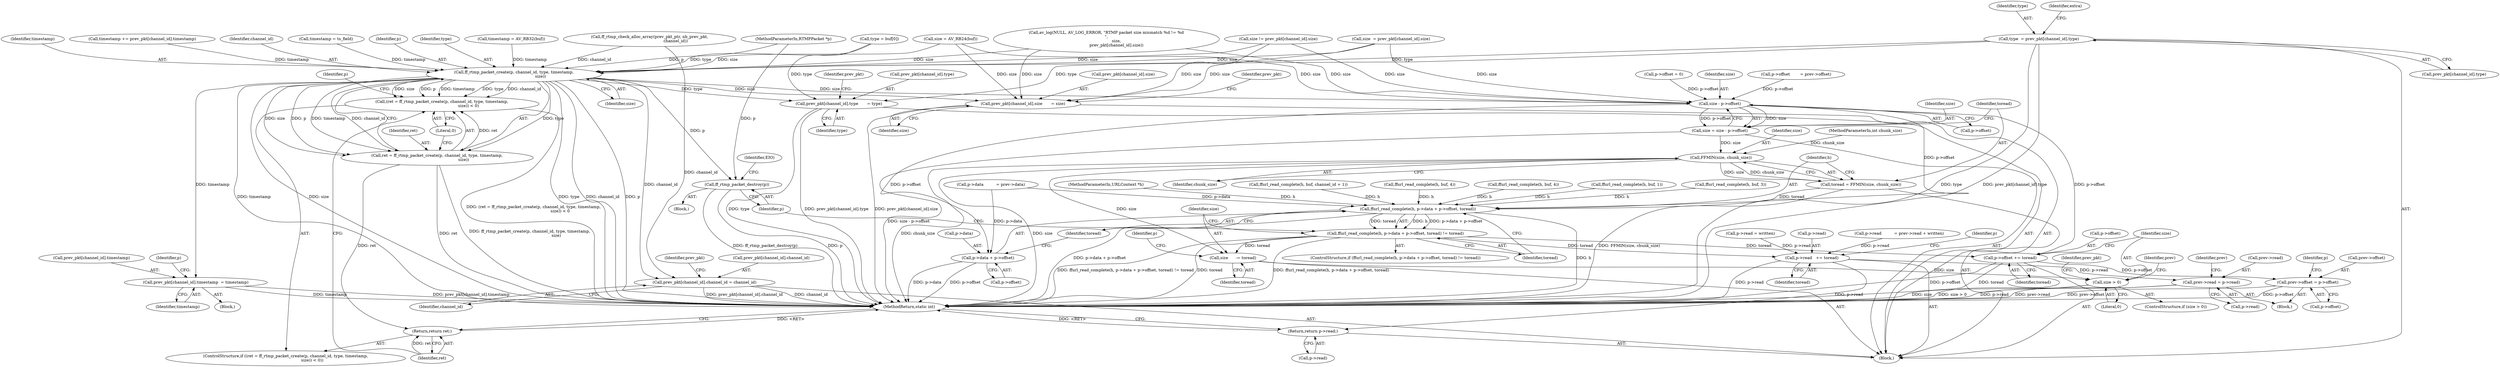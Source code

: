 digraph "0_FFmpeg_7d57ca4d9a75562fa32e40766211de150f8b3ee7@array" {
"1000193" [label="(Call,type  = prev_pkt[channel_id].type)"];
"1000386" [label="(Call,ff_rtmp_packet_create(p, channel_id, type, timestamp,\n                                          size))"];
"1000383" [label="(Call,(ret = ff_rtmp_packet_create(p, channel_id, type, timestamp,\n                                          size)) < 0)"];
"1000384" [label="(Call,ret = ff_rtmp_packet_create(p, channel_id, type, timestamp,\n                                          size))"];
"1000393" [label="(Return,return ret;)"];
"1000412" [label="(Call,prev_pkt[channel_id].timestamp  = timestamp)"];
"1000503" [label="(Call,prev_pkt[channel_id].channel_id = channel_id)"];
"1000510" [label="(Call,prev_pkt[channel_id].type       = type)"];
"1000517" [label="(Call,prev_pkt[channel_id].size       = size)"];
"1000533" [label="(Call,size - p->offset)"];
"1000531" [label="(Call,size = size - p->offset)"];
"1000540" [label="(Call,FFMIN(size, chunk_size))"];
"1000538" [label="(Call,toread = FFMIN(size, chunk_size))"];
"1000545" [label="(Call,ffurl_read_complete(h, p->data + p->offset, toread))"];
"1000544" [label="(Call,ffurl_read_complete(h, p->data + p->offset, toread) != toread)"];
"1000562" [label="(Call,size      -= toread)"];
"1000576" [label="(Call,size > 0)"];
"1000565" [label="(Call,p->read   += toread)"];
"1000594" [label="(Call,prev->read = p->read)"];
"1000623" [label="(Return,return p->read;)"];
"1000570" [label="(Call,p->offset += toread)"];
"1000601" [label="(Call,prev->offset = p->offset)"];
"1000547" [label="(Call,p->data + p->offset)"];
"1000557" [label="(Call,ff_rtmp_packet_destroy(p))"];
"1000503" [label="(Call,prev_pkt[channel_id].channel_id = channel_id)"];
"1000513" [label="(Identifier,prev_pkt)"];
"1000400" [label="(Call,p->offset = 0)"];
"1000195" [label="(Call,prev_pkt[channel_id].type)"];
"1000598" [label="(Call,p->read)"];
"1000538" [label="(Call,toread = FFMIN(size, chunk_size))"];
"1000397" [label="(Identifier,p)"];
"1000565" [label="(Call,p->read   += toread)"];
"1000389" [label="(Identifier,type)"];
"1000603" [label="(Identifier,prev)"];
"1000541" [label="(Identifier,size)"];
"1000572" [label="(Identifier,p)"];
"1000578" [label="(Literal,0)"];
"1000510" [label="(Call,prev_pkt[channel_id].type       = type)"];
"1000265" [label="(Call,ffurl_read_complete(h, buf, 1))"];
"1000558" [label="(Identifier,p)"];
"1000111" [label="(Block,)"];
"1000386" [label="(Call,ff_rtmp_packet_create(p, channel_id, type, timestamp,\n                                          size))"];
"1000563" [label="(Identifier,size)"];
"1000548" [label="(Call,p->data)"];
"1000567" [label="(Identifier,p)"];
"1000534" [label="(Identifier,size)"];
"1000106" [label="(MethodParameterIn,RTMPPacket *p)"];
"1000516" [label="(Identifier,type)"];
"1000533" [label="(Call,size - p->offset)"];
"1000518" [label="(Call,prev_pkt[channel_id].size)"];
"1000511" [label="(Call,prev_pkt[channel_id].type)"];
"1000579" [label="(Block,)"];
"1000390" [label="(Identifier,timestamp)"];
"1000623" [label="(Return,return p->read;)"];
"1000186" [label="(Call,size  = prev_pkt[channel_id].size)"];
"1000547" [label="(Call,p->data + p->offset)"];
"1000545" [label="(Call,ffurl_read_complete(h, p->data + p->offset, toread))"];
"1000383" [label="(Call,(ret = ff_rtmp_packet_create(p, channel_id, type, timestamp,\n                                          size)) < 0)"];
"1000569" [label="(Identifier,toread)"];
"1000561" [label="(Identifier,EIO)"];
"1000384" [label="(Call,ret = ff_rtmp_packet_create(p, channel_id, type, timestamp,\n                                          size))"];
"1000564" [label="(Identifier,toread)"];
"1000605" [label="(Call,p->offset)"];
"1000562" [label="(Call,size      -= toread)"];
"1000330" [label="(Call,timestamp += prev_pkt[channel_id].timestamp)"];
"1000393" [label="(Return,return ret;)"];
"1000226" [label="(Call,ffurl_read_complete(h, buf, 3))"];
"1000194" [label="(Identifier,type)"];
"1000575" [label="(ControlStructure,if (size > 0))"];
"1000543" [label="(ControlStructure,if (ffurl_read_complete(h, p->data + p->offset, toread) != toread))"];
"1000470" [label="(Call,p->offset        = prev->offset)"];
"1000412" [label="(Call,prev_pkt[channel_id].timestamp  = timestamp)"];
"1000344" [label="(Call,size != prev_pkt[channel_id].size)"];
"1000175" [label="(Call,ff_rtmp_check_alloc_array(prev_pkt_ptr, nb_prev_pkt,\n                                         channel_id))"];
"1000388" [label="(Identifier,channel_id)"];
"1000381" [label="(Block,)"];
"1000107" [label="(MethodParameterIn,int chunk_size)"];
"1000554" [label="(Identifier,toread)"];
"1000595" [label="(Call,prev->read)"];
"1000551" [label="(Call,p->offset)"];
"1000527" [label="(Identifier,prev_pkt)"];
"1000594" [label="(Call,prev->read = p->read)"];
"1000105" [label="(MethodParameterIn,URLContext *h)"];
"1000601" [label="(Call,prev->offset = p->offset)"];
"1000556" [label="(Block,)"];
"1000523" [label="(Identifier,size)"];
"1000602" [label="(Call,prev->offset)"];
"1000392" [label="(Literal,0)"];
"1000201" [label="(Identifier,extra)"];
"1000323" [label="(Call,timestamp = ts_field)"];
"1000540" [label="(Call,FFMIN(size, chunk_size))"];
"1000520" [label="(Identifier,prev_pkt)"];
"1000577" [label="(Identifier,size)"];
"1000395" [label="(Call,p->read = written)"];
"1000148" [label="(Call,ffurl_read_complete(h, buf, channel_id + 1))"];
"1000542" [label="(Identifier,chunk_size)"];
"1000391" [label="(Identifier,size)"];
"1000555" [label="(Identifier,toread)"];
"1000385" [label="(Identifier,ret)"];
"1000428" [label="(Call,p->data          = prev->data)"];
"1000624" [label="(Call,p->read)"];
"1000571" [label="(Call,p->offset)"];
"1000566" [label="(Call,p->read)"];
"1000627" [label="(MethodReturn,static int)"];
"1000535" [label="(Call,p->offset)"];
"1000309" [label="(Call,ffurl_read_complete(h, buf, 4))"];
"1000544" [label="(Call,ffurl_read_complete(h, p->data + p->offset, toread) != toread)"];
"1000570" [label="(Call,p->offset += toread)"];
"1000387" [label="(Identifier,p)"];
"1000557" [label="(Call,ff_rtmp_packet_destroy(p))"];
"1000418" [label="(Identifier,timestamp)"];
"1000352" [label="(Call,av_log(NULL, AV_LOG_ERROR, \"RTMP packet size mismatch %d != %d\n\",\n                size,\n                prev_pkt[channel_id].size))"];
"1000539" [label="(Identifier,toread)"];
"1000531" [label="(Call,size = size - p->offset)"];
"1000413" [label="(Call,prev_pkt[channel_id].timestamp)"];
"1000610" [label="(Identifier,p)"];
"1000275" [label="(Call,type = buf[0])"];
"1000317" [label="(Call,timestamp = AV_RB32(buf))"];
"1000394" [label="(Identifier,ret)"];
"1000532" [label="(Identifier,size)"];
"1000382" [label="(ControlStructure,if ((ret = ff_rtmp_packet_create(p, channel_id, type, timestamp,\n                                          size)) < 0))"];
"1000500" [label="(Identifier,p)"];
"1000582" [label="(Identifier,prev)"];
"1000574" [label="(Identifier,toread)"];
"1000619" [label="(Identifier,prev_pkt)"];
"1000287" [label="(Call,ffurl_read_complete(h, buf, 4))"];
"1000509" [label="(Identifier,channel_id)"];
"1000504" [label="(Call,prev_pkt[channel_id].channel_id)"];
"1000546" [label="(Identifier,h)"];
"1000576" [label="(Call,size > 0)"];
"1000259" [label="(Call,size = AV_RB24(buf))"];
"1000477" [label="(Call,p->read          = prev->read + written)"];
"1000193" [label="(Call,type  = prev_pkt[channel_id].type)"];
"1000517" [label="(Call,prev_pkt[channel_id].size       = size)"];
"1000193" -> "1000111"  [label="AST: "];
"1000193" -> "1000195"  [label="CFG: "];
"1000194" -> "1000193"  [label="AST: "];
"1000195" -> "1000193"  [label="AST: "];
"1000201" -> "1000193"  [label="CFG: "];
"1000193" -> "1000627"  [label="DDG: type"];
"1000193" -> "1000627"  [label="DDG: prev_pkt[channel_id].type"];
"1000193" -> "1000386"  [label="DDG: type"];
"1000193" -> "1000510"  [label="DDG: type"];
"1000386" -> "1000384"  [label="AST: "];
"1000386" -> "1000391"  [label="CFG: "];
"1000387" -> "1000386"  [label="AST: "];
"1000388" -> "1000386"  [label="AST: "];
"1000389" -> "1000386"  [label="AST: "];
"1000390" -> "1000386"  [label="AST: "];
"1000391" -> "1000386"  [label="AST: "];
"1000384" -> "1000386"  [label="CFG: "];
"1000386" -> "1000627"  [label="DDG: type"];
"1000386" -> "1000627"  [label="DDG: channel_id"];
"1000386" -> "1000627"  [label="DDG: p"];
"1000386" -> "1000627"  [label="DDG: timestamp"];
"1000386" -> "1000627"  [label="DDG: size"];
"1000386" -> "1000383"  [label="DDG: type"];
"1000386" -> "1000383"  [label="DDG: channel_id"];
"1000386" -> "1000383"  [label="DDG: size"];
"1000386" -> "1000383"  [label="DDG: p"];
"1000386" -> "1000383"  [label="DDG: timestamp"];
"1000386" -> "1000384"  [label="DDG: type"];
"1000386" -> "1000384"  [label="DDG: channel_id"];
"1000386" -> "1000384"  [label="DDG: size"];
"1000386" -> "1000384"  [label="DDG: p"];
"1000386" -> "1000384"  [label="DDG: timestamp"];
"1000106" -> "1000386"  [label="DDG: p"];
"1000175" -> "1000386"  [label="DDG: channel_id"];
"1000275" -> "1000386"  [label="DDG: type"];
"1000330" -> "1000386"  [label="DDG: timestamp"];
"1000317" -> "1000386"  [label="DDG: timestamp"];
"1000323" -> "1000386"  [label="DDG: timestamp"];
"1000186" -> "1000386"  [label="DDG: size"];
"1000344" -> "1000386"  [label="DDG: size"];
"1000352" -> "1000386"  [label="DDG: size"];
"1000259" -> "1000386"  [label="DDG: size"];
"1000386" -> "1000412"  [label="DDG: timestamp"];
"1000386" -> "1000503"  [label="DDG: channel_id"];
"1000386" -> "1000510"  [label="DDG: type"];
"1000386" -> "1000517"  [label="DDG: size"];
"1000386" -> "1000533"  [label="DDG: size"];
"1000386" -> "1000557"  [label="DDG: p"];
"1000383" -> "1000382"  [label="AST: "];
"1000383" -> "1000392"  [label="CFG: "];
"1000384" -> "1000383"  [label="AST: "];
"1000392" -> "1000383"  [label="AST: "];
"1000394" -> "1000383"  [label="CFG: "];
"1000397" -> "1000383"  [label="CFG: "];
"1000383" -> "1000627"  [label="DDG: (ret = ff_rtmp_packet_create(p, channel_id, type, timestamp,\n                                          size)) < 0"];
"1000384" -> "1000383"  [label="DDG: ret"];
"1000385" -> "1000384"  [label="AST: "];
"1000392" -> "1000384"  [label="CFG: "];
"1000384" -> "1000627"  [label="DDG: ff_rtmp_packet_create(p, channel_id, type, timestamp,\n                                          size)"];
"1000384" -> "1000627"  [label="DDG: ret"];
"1000384" -> "1000393"  [label="DDG: ret"];
"1000393" -> "1000382"  [label="AST: "];
"1000393" -> "1000394"  [label="CFG: "];
"1000394" -> "1000393"  [label="AST: "];
"1000627" -> "1000393"  [label="CFG: "];
"1000393" -> "1000627"  [label="DDG: <RET>"];
"1000394" -> "1000393"  [label="DDG: ret"];
"1000412" -> "1000381"  [label="AST: "];
"1000412" -> "1000418"  [label="CFG: "];
"1000413" -> "1000412"  [label="AST: "];
"1000418" -> "1000412"  [label="AST: "];
"1000500" -> "1000412"  [label="CFG: "];
"1000412" -> "1000627"  [label="DDG: prev_pkt[channel_id].timestamp"];
"1000412" -> "1000627"  [label="DDG: timestamp"];
"1000503" -> "1000111"  [label="AST: "];
"1000503" -> "1000509"  [label="CFG: "];
"1000504" -> "1000503"  [label="AST: "];
"1000509" -> "1000503"  [label="AST: "];
"1000513" -> "1000503"  [label="CFG: "];
"1000503" -> "1000627"  [label="DDG: channel_id"];
"1000503" -> "1000627"  [label="DDG: prev_pkt[channel_id].channel_id"];
"1000175" -> "1000503"  [label="DDG: channel_id"];
"1000510" -> "1000111"  [label="AST: "];
"1000510" -> "1000516"  [label="CFG: "];
"1000511" -> "1000510"  [label="AST: "];
"1000516" -> "1000510"  [label="AST: "];
"1000520" -> "1000510"  [label="CFG: "];
"1000510" -> "1000627"  [label="DDG: prev_pkt[channel_id].type"];
"1000510" -> "1000627"  [label="DDG: type"];
"1000275" -> "1000510"  [label="DDG: type"];
"1000517" -> "1000111"  [label="AST: "];
"1000517" -> "1000523"  [label="CFG: "];
"1000518" -> "1000517"  [label="AST: "];
"1000523" -> "1000517"  [label="AST: "];
"1000527" -> "1000517"  [label="CFG: "];
"1000517" -> "1000627"  [label="DDG: prev_pkt[channel_id].size"];
"1000186" -> "1000517"  [label="DDG: size"];
"1000344" -> "1000517"  [label="DDG: size"];
"1000352" -> "1000517"  [label="DDG: size"];
"1000259" -> "1000517"  [label="DDG: size"];
"1000533" -> "1000531"  [label="AST: "];
"1000533" -> "1000535"  [label="CFG: "];
"1000534" -> "1000533"  [label="AST: "];
"1000535" -> "1000533"  [label="AST: "];
"1000531" -> "1000533"  [label="CFG: "];
"1000533" -> "1000531"  [label="DDG: size"];
"1000533" -> "1000531"  [label="DDG: p->offset"];
"1000186" -> "1000533"  [label="DDG: size"];
"1000344" -> "1000533"  [label="DDG: size"];
"1000352" -> "1000533"  [label="DDG: size"];
"1000259" -> "1000533"  [label="DDG: size"];
"1000400" -> "1000533"  [label="DDG: p->offset"];
"1000470" -> "1000533"  [label="DDG: p->offset"];
"1000533" -> "1000545"  [label="DDG: p->offset"];
"1000533" -> "1000547"  [label="DDG: p->offset"];
"1000533" -> "1000570"  [label="DDG: p->offset"];
"1000531" -> "1000111"  [label="AST: "];
"1000532" -> "1000531"  [label="AST: "];
"1000539" -> "1000531"  [label="CFG: "];
"1000531" -> "1000627"  [label="DDG: size - p->offset"];
"1000531" -> "1000540"  [label="DDG: size"];
"1000540" -> "1000538"  [label="AST: "];
"1000540" -> "1000542"  [label="CFG: "];
"1000541" -> "1000540"  [label="AST: "];
"1000542" -> "1000540"  [label="AST: "];
"1000538" -> "1000540"  [label="CFG: "];
"1000540" -> "1000627"  [label="DDG: chunk_size"];
"1000540" -> "1000627"  [label="DDG: size"];
"1000540" -> "1000538"  [label="DDG: size"];
"1000540" -> "1000538"  [label="DDG: chunk_size"];
"1000107" -> "1000540"  [label="DDG: chunk_size"];
"1000540" -> "1000562"  [label="DDG: size"];
"1000538" -> "1000111"  [label="AST: "];
"1000539" -> "1000538"  [label="AST: "];
"1000546" -> "1000538"  [label="CFG: "];
"1000538" -> "1000627"  [label="DDG: FFMIN(size, chunk_size)"];
"1000538" -> "1000545"  [label="DDG: toread"];
"1000545" -> "1000544"  [label="AST: "];
"1000545" -> "1000554"  [label="CFG: "];
"1000546" -> "1000545"  [label="AST: "];
"1000547" -> "1000545"  [label="AST: "];
"1000554" -> "1000545"  [label="AST: "];
"1000555" -> "1000545"  [label="CFG: "];
"1000545" -> "1000627"  [label="DDG: h"];
"1000545" -> "1000627"  [label="DDG: p->data + p->offset"];
"1000545" -> "1000544"  [label="DDG: h"];
"1000545" -> "1000544"  [label="DDG: p->data + p->offset"];
"1000545" -> "1000544"  [label="DDG: toread"];
"1000309" -> "1000545"  [label="DDG: h"];
"1000226" -> "1000545"  [label="DDG: h"];
"1000148" -> "1000545"  [label="DDG: h"];
"1000265" -> "1000545"  [label="DDG: h"];
"1000287" -> "1000545"  [label="DDG: h"];
"1000105" -> "1000545"  [label="DDG: h"];
"1000428" -> "1000545"  [label="DDG: p->data"];
"1000544" -> "1000543"  [label="AST: "];
"1000544" -> "1000555"  [label="CFG: "];
"1000555" -> "1000544"  [label="AST: "];
"1000558" -> "1000544"  [label="CFG: "];
"1000563" -> "1000544"  [label="CFG: "];
"1000544" -> "1000627"  [label="DDG: toread"];
"1000544" -> "1000627"  [label="DDG: ffurl_read_complete(h, p->data + p->offset, toread)"];
"1000544" -> "1000627"  [label="DDG: ffurl_read_complete(h, p->data + p->offset, toread) != toread"];
"1000544" -> "1000562"  [label="DDG: toread"];
"1000544" -> "1000565"  [label="DDG: toread"];
"1000544" -> "1000570"  [label="DDG: toread"];
"1000562" -> "1000111"  [label="AST: "];
"1000562" -> "1000564"  [label="CFG: "];
"1000563" -> "1000562"  [label="AST: "];
"1000564" -> "1000562"  [label="AST: "];
"1000567" -> "1000562"  [label="CFG: "];
"1000562" -> "1000576"  [label="DDG: size"];
"1000576" -> "1000575"  [label="AST: "];
"1000576" -> "1000578"  [label="CFG: "];
"1000577" -> "1000576"  [label="AST: "];
"1000578" -> "1000576"  [label="AST: "];
"1000582" -> "1000576"  [label="CFG: "];
"1000619" -> "1000576"  [label="CFG: "];
"1000576" -> "1000627"  [label="DDG: size"];
"1000576" -> "1000627"  [label="DDG: size > 0"];
"1000565" -> "1000111"  [label="AST: "];
"1000565" -> "1000569"  [label="CFG: "];
"1000566" -> "1000565"  [label="AST: "];
"1000569" -> "1000565"  [label="AST: "];
"1000572" -> "1000565"  [label="CFG: "];
"1000565" -> "1000627"  [label="DDG: p->read"];
"1000395" -> "1000565"  [label="DDG: p->read"];
"1000477" -> "1000565"  [label="DDG: p->read"];
"1000565" -> "1000594"  [label="DDG: p->read"];
"1000565" -> "1000623"  [label="DDG: p->read"];
"1000594" -> "1000579"  [label="AST: "];
"1000594" -> "1000598"  [label="CFG: "];
"1000595" -> "1000594"  [label="AST: "];
"1000598" -> "1000594"  [label="AST: "];
"1000603" -> "1000594"  [label="CFG: "];
"1000594" -> "1000627"  [label="DDG: p->read"];
"1000594" -> "1000627"  [label="DDG: prev->read"];
"1000623" -> "1000111"  [label="AST: "];
"1000623" -> "1000624"  [label="CFG: "];
"1000624" -> "1000623"  [label="AST: "];
"1000627" -> "1000623"  [label="CFG: "];
"1000623" -> "1000627"  [label="DDG: <RET>"];
"1000570" -> "1000111"  [label="AST: "];
"1000570" -> "1000574"  [label="CFG: "];
"1000571" -> "1000570"  [label="AST: "];
"1000574" -> "1000570"  [label="AST: "];
"1000577" -> "1000570"  [label="CFG: "];
"1000570" -> "1000627"  [label="DDG: p->offset"];
"1000570" -> "1000627"  [label="DDG: toread"];
"1000570" -> "1000601"  [label="DDG: p->offset"];
"1000601" -> "1000579"  [label="AST: "];
"1000601" -> "1000605"  [label="CFG: "];
"1000602" -> "1000601"  [label="AST: "];
"1000605" -> "1000601"  [label="AST: "];
"1000610" -> "1000601"  [label="CFG: "];
"1000601" -> "1000627"  [label="DDG: prev->offset"];
"1000601" -> "1000627"  [label="DDG: p->offset"];
"1000547" -> "1000551"  [label="CFG: "];
"1000548" -> "1000547"  [label="AST: "];
"1000551" -> "1000547"  [label="AST: "];
"1000554" -> "1000547"  [label="CFG: "];
"1000547" -> "1000627"  [label="DDG: p->data"];
"1000547" -> "1000627"  [label="DDG: p->offset"];
"1000428" -> "1000547"  [label="DDG: p->data"];
"1000557" -> "1000556"  [label="AST: "];
"1000557" -> "1000558"  [label="CFG: "];
"1000558" -> "1000557"  [label="AST: "];
"1000561" -> "1000557"  [label="CFG: "];
"1000557" -> "1000627"  [label="DDG: ff_rtmp_packet_destroy(p)"];
"1000557" -> "1000627"  [label="DDG: p"];
"1000106" -> "1000557"  [label="DDG: p"];
}

